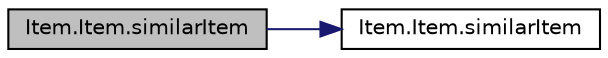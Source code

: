 digraph "Item.Item.similarItem"
{
 // LATEX_PDF_SIZE
  edge [fontname="Helvetica",fontsize="10",labelfontname="Helvetica",labelfontsize="10"];
  node [fontname="Helvetica",fontsize="10",shape=record];
  rankdir="LR";
  Node1 [label="Item.Item.similarItem",height=0.2,width=0.4,color="black", fillcolor="grey75", style="filled", fontcolor="black",tooltip=" "];
  Node1 -> Node2 [color="midnightblue",fontsize="10",style="solid",fontname="Helvetica"];
  Node2 [label="Item.Item.similarItem",height=0.2,width=0.4,color="black", fillcolor="white", style="filled",URL="$class_item_1_1_item.html#a58a6da421add0ec3356c98ee1c5a3f58",tooltip=" "];
}
